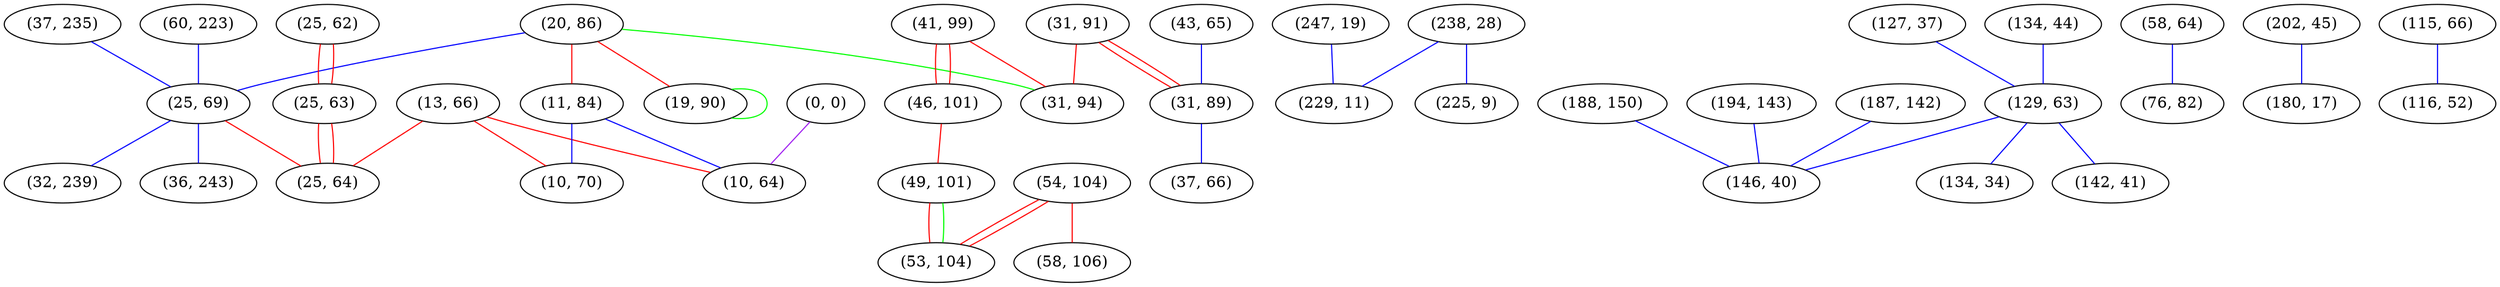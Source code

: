 graph "" {
"(13, 66)";
"(20, 86)";
"(247, 19)";
"(41, 99)";
"(188, 150)";
"(43, 65)";
"(25, 62)";
"(238, 28)";
"(60, 223)";
"(46, 101)";
"(229, 11)";
"(58, 64)";
"(202, 45)";
"(127, 37)";
"(115, 66)";
"(31, 91)";
"(11, 84)";
"(54, 104)";
"(194, 143)";
"(134, 44)";
"(31, 89)";
"(180, 17)";
"(129, 63)";
"(49, 101)";
"(0, 0)";
"(187, 142)";
"(37, 235)";
"(25, 69)";
"(19, 90)";
"(10, 70)";
"(225, 9)";
"(116, 52)";
"(76, 82)";
"(146, 40)";
"(31, 94)";
"(37, 66)";
"(32, 239)";
"(25, 63)";
"(53, 104)";
"(25, 64)";
"(134, 34)";
"(58, 106)";
"(10, 64)";
"(142, 41)";
"(36, 243)";
"(13, 66)" -- "(10, 64)"  [color=red, key=0, weight=1];
"(13, 66)" -- "(25, 64)"  [color=red, key=0, weight=1];
"(13, 66)" -- "(10, 70)"  [color=red, key=0, weight=1];
"(20, 86)" -- "(25, 69)"  [color=blue, key=0, weight=3];
"(20, 86)" -- "(19, 90)"  [color=red, key=0, weight=1];
"(20, 86)" -- "(11, 84)"  [color=red, key=0, weight=1];
"(20, 86)" -- "(31, 94)"  [color=green, key=0, weight=2];
"(247, 19)" -- "(229, 11)"  [color=blue, key=0, weight=3];
"(41, 99)" -- "(31, 94)"  [color=red, key=0, weight=1];
"(41, 99)" -- "(46, 101)"  [color=red, key=0, weight=1];
"(41, 99)" -- "(46, 101)"  [color=red, key=1, weight=1];
"(188, 150)" -- "(146, 40)"  [color=blue, key=0, weight=3];
"(43, 65)" -- "(31, 89)"  [color=blue, key=0, weight=3];
"(25, 62)" -- "(25, 63)"  [color=red, key=0, weight=1];
"(25, 62)" -- "(25, 63)"  [color=red, key=1, weight=1];
"(238, 28)" -- "(225, 9)"  [color=blue, key=0, weight=3];
"(238, 28)" -- "(229, 11)"  [color=blue, key=0, weight=3];
"(60, 223)" -- "(25, 69)"  [color=blue, key=0, weight=3];
"(46, 101)" -- "(49, 101)"  [color=red, key=0, weight=1];
"(58, 64)" -- "(76, 82)"  [color=blue, key=0, weight=3];
"(202, 45)" -- "(180, 17)"  [color=blue, key=0, weight=3];
"(127, 37)" -- "(129, 63)"  [color=blue, key=0, weight=3];
"(115, 66)" -- "(116, 52)"  [color=blue, key=0, weight=3];
"(31, 91)" -- "(31, 94)"  [color=red, key=0, weight=1];
"(31, 91)" -- "(31, 89)"  [color=red, key=0, weight=1];
"(31, 91)" -- "(31, 89)"  [color=red, key=1, weight=1];
"(11, 84)" -- "(10, 64)"  [color=blue, key=0, weight=3];
"(11, 84)" -- "(10, 70)"  [color=blue, key=0, weight=3];
"(54, 104)" -- "(53, 104)"  [color=red, key=0, weight=1];
"(54, 104)" -- "(53, 104)"  [color=red, key=1, weight=1];
"(54, 104)" -- "(58, 106)"  [color=red, key=0, weight=1];
"(194, 143)" -- "(146, 40)"  [color=blue, key=0, weight=3];
"(134, 44)" -- "(129, 63)"  [color=blue, key=0, weight=3];
"(31, 89)" -- "(37, 66)"  [color=blue, key=0, weight=3];
"(129, 63)" -- "(142, 41)"  [color=blue, key=0, weight=3];
"(129, 63)" -- "(146, 40)"  [color=blue, key=0, weight=3];
"(129, 63)" -- "(134, 34)"  [color=blue, key=0, weight=3];
"(49, 101)" -- "(53, 104)"  [color=red, key=0, weight=1];
"(49, 101)" -- "(53, 104)"  [color=green, key=1, weight=2];
"(0, 0)" -- "(10, 64)"  [color=purple, key=0, weight=4];
"(187, 142)" -- "(146, 40)"  [color=blue, key=0, weight=3];
"(37, 235)" -- "(25, 69)"  [color=blue, key=0, weight=3];
"(25, 69)" -- "(32, 239)"  [color=blue, key=0, weight=3];
"(25, 69)" -- "(25, 64)"  [color=red, key=0, weight=1];
"(25, 69)" -- "(36, 243)"  [color=blue, key=0, weight=3];
"(19, 90)" -- "(19, 90)"  [color=green, key=0, weight=2];
"(25, 63)" -- "(25, 64)"  [color=red, key=0, weight=1];
"(25, 63)" -- "(25, 64)"  [color=red, key=1, weight=1];
}

